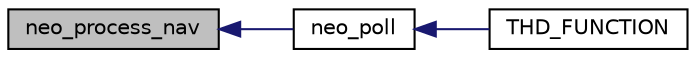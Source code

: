 digraph "neo_process_nav"
{
  edge [fontname="Helvetica",fontsize="10",labelfontname="Helvetica",labelfontsize="10"];
  node [fontname="Helvetica",fontsize="10",shape=record];
  rankdir="LR";
  Node1 [label="neo_process_nav",height=0.2,width=0.4,color="black", fillcolor="grey75", style="filled", fontcolor="black"];
  Node1 -> Node2 [dir="back",color="midnightblue",fontsize="10",style="solid",fontname="Helvetica"];
  Node2 [label="neo_poll",height=0.2,width=0.4,color="black", fillcolor="white", style="filled",URL="$group___n_e_o-_m8.html#ga8cc90f552e6d393f9e254875ef12a387",tooltip="Polling procedure. "];
  Node2 -> Node3 [dir="back",color="midnightblue",fontsize="10",style="solid",fontname="Helvetica"];
  Node3 [label="THD_FUNCTION",height=0.2,width=0.4,color="black", fillcolor="white", style="filled",URL="$group___n_e_o-_m8.html#ga1efb0d69e1fb5804e6542f41834d7811",tooltip="Thread to process data collection and filtering from NEO-M8P. "];
}
